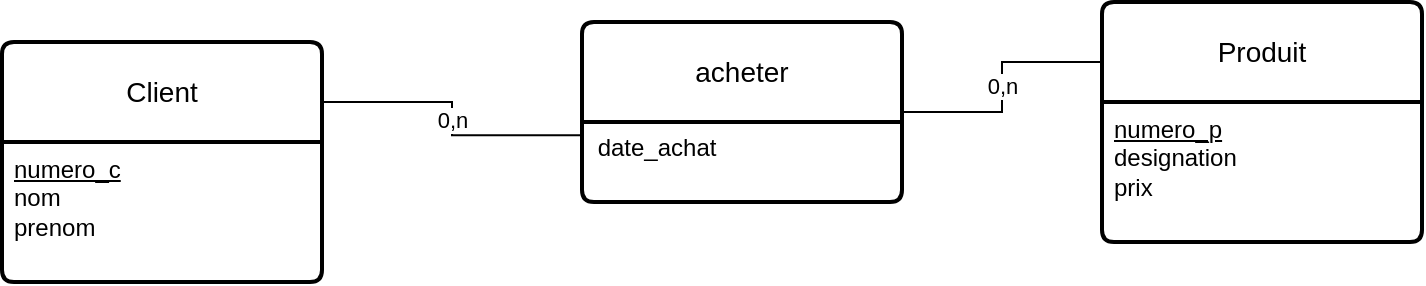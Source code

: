 <mxfile version="22.0.7" type="device">
  <diagram name="Page-1" id="a5usXw2U1VGm5kHoUeiX">
    <mxGraphModel dx="1434" dy="772" grid="1" gridSize="10" guides="1" tooltips="1" connect="1" arrows="1" fold="1" page="1" pageScale="1" pageWidth="827" pageHeight="1169" math="0" shadow="0">
      <root>
        <mxCell id="0" />
        <mxCell id="1" parent="0" />
        <mxCell id="jmmaLXqF6fo88p4Yhmua-17" value="Client" style="swimlane;childLayout=stackLayout;horizontal=1;startSize=50;horizontalStack=0;rounded=1;fontSize=14;fontStyle=0;strokeWidth=2;resizeParent=0;resizeLast=1;shadow=0;dashed=0;align=center;arcSize=4;whiteSpace=wrap;html=1;" vertex="1" parent="1">
          <mxGeometry x="70" y="160" width="160" height="120" as="geometry" />
        </mxCell>
        <mxCell id="jmmaLXqF6fo88p4Yhmua-18" value="&lt;u&gt;numero_c&lt;/u&gt;&lt;br&gt;nom&lt;br&gt;prenom" style="align=left;strokeColor=none;fillColor=none;spacingLeft=4;fontSize=12;verticalAlign=top;resizable=0;rotatable=0;part=1;html=1;" vertex="1" parent="jmmaLXqF6fo88p4Yhmua-17">
          <mxGeometry y="50" width="160" height="70" as="geometry" />
        </mxCell>
        <mxCell id="jmmaLXqF6fo88p4Yhmua-19" value="Produit" style="swimlane;childLayout=stackLayout;horizontal=1;startSize=50;horizontalStack=0;rounded=1;fontSize=14;fontStyle=0;strokeWidth=2;resizeParent=0;resizeLast=1;shadow=0;dashed=0;align=center;arcSize=4;whiteSpace=wrap;html=1;" vertex="1" parent="1">
          <mxGeometry x="620" y="140" width="160" height="120" as="geometry" />
        </mxCell>
        <mxCell id="jmmaLXqF6fo88p4Yhmua-20" value="&lt;u&gt;numero_p&lt;/u&gt;&lt;br&gt;designation&lt;br&gt;prix" style="align=left;strokeColor=none;fillColor=none;spacingLeft=4;fontSize=12;verticalAlign=top;resizable=0;rotatable=0;part=1;html=1;" vertex="1" parent="jmmaLXqF6fo88p4Yhmua-19">
          <mxGeometry y="50" width="160" height="70" as="geometry" />
        </mxCell>
        <mxCell id="jmmaLXqF6fo88p4Yhmua-35" style="edgeStyle=orthogonalEdgeStyle;rounded=0;orthogonalLoop=1;jettySize=auto;html=1;entryX=0;entryY=0.25;entryDx=0;entryDy=0;endArrow=none;endFill=0;" edge="1" parent="1" source="jmmaLXqF6fo88p4Yhmua-32" target="jmmaLXqF6fo88p4Yhmua-19">
          <mxGeometry relative="1" as="geometry" />
        </mxCell>
        <mxCell id="jmmaLXqF6fo88p4Yhmua-37" value="0,n" style="edgeLabel;html=1;align=center;verticalAlign=middle;resizable=0;points=[];" vertex="1" connectable="0" parent="jmmaLXqF6fo88p4Yhmua-35">
          <mxGeometry x="0.009" relative="1" as="geometry">
            <mxPoint as="offset" />
          </mxGeometry>
        </mxCell>
        <mxCell id="jmmaLXqF6fo88p4Yhmua-32" value="acheter" style="swimlane;childLayout=stackLayout;horizontal=1;startSize=50;horizontalStack=0;rounded=1;fontSize=14;fontStyle=0;strokeWidth=2;resizeParent=0;resizeLast=1;shadow=0;dashed=0;align=center;arcSize=4;whiteSpace=wrap;html=1;" vertex="1" parent="1">
          <mxGeometry x="360" y="150" width="160" height="90" as="geometry">
            <mxRectangle x="360" y="150" width="90" height="50" as="alternateBounds" />
          </mxGeometry>
        </mxCell>
        <mxCell id="jmmaLXqF6fo88p4Yhmua-34" style="edgeStyle=orthogonalEdgeStyle;rounded=0;orthogonalLoop=1;jettySize=auto;html=1;entryX=0.006;entryY=0.629;entryDx=0;entryDy=0;entryPerimeter=0;exitX=1;exitY=0.25;exitDx=0;exitDy=0;endArrow=none;endFill=0;" edge="1" parent="1" source="jmmaLXqF6fo88p4Yhmua-17" target="jmmaLXqF6fo88p4Yhmua-32">
          <mxGeometry relative="1" as="geometry" />
        </mxCell>
        <mxCell id="jmmaLXqF6fo88p4Yhmua-36" value="0,n" style="edgeLabel;html=1;align=center;verticalAlign=middle;resizable=0;points=[];" vertex="1" connectable="0" parent="jmmaLXqF6fo88p4Yhmua-34">
          <mxGeometry x="-0.005" relative="1" as="geometry">
            <mxPoint as="offset" />
          </mxGeometry>
        </mxCell>
        <mxCell id="jmmaLXqF6fo88p4Yhmua-40" value="date_achat" style="text;html=1;align=center;verticalAlign=middle;resizable=0;points=[];autosize=1;strokeColor=none;fillColor=none;" vertex="1" parent="1">
          <mxGeometry x="357" y="198" width="80" height="30" as="geometry" />
        </mxCell>
      </root>
    </mxGraphModel>
  </diagram>
</mxfile>
